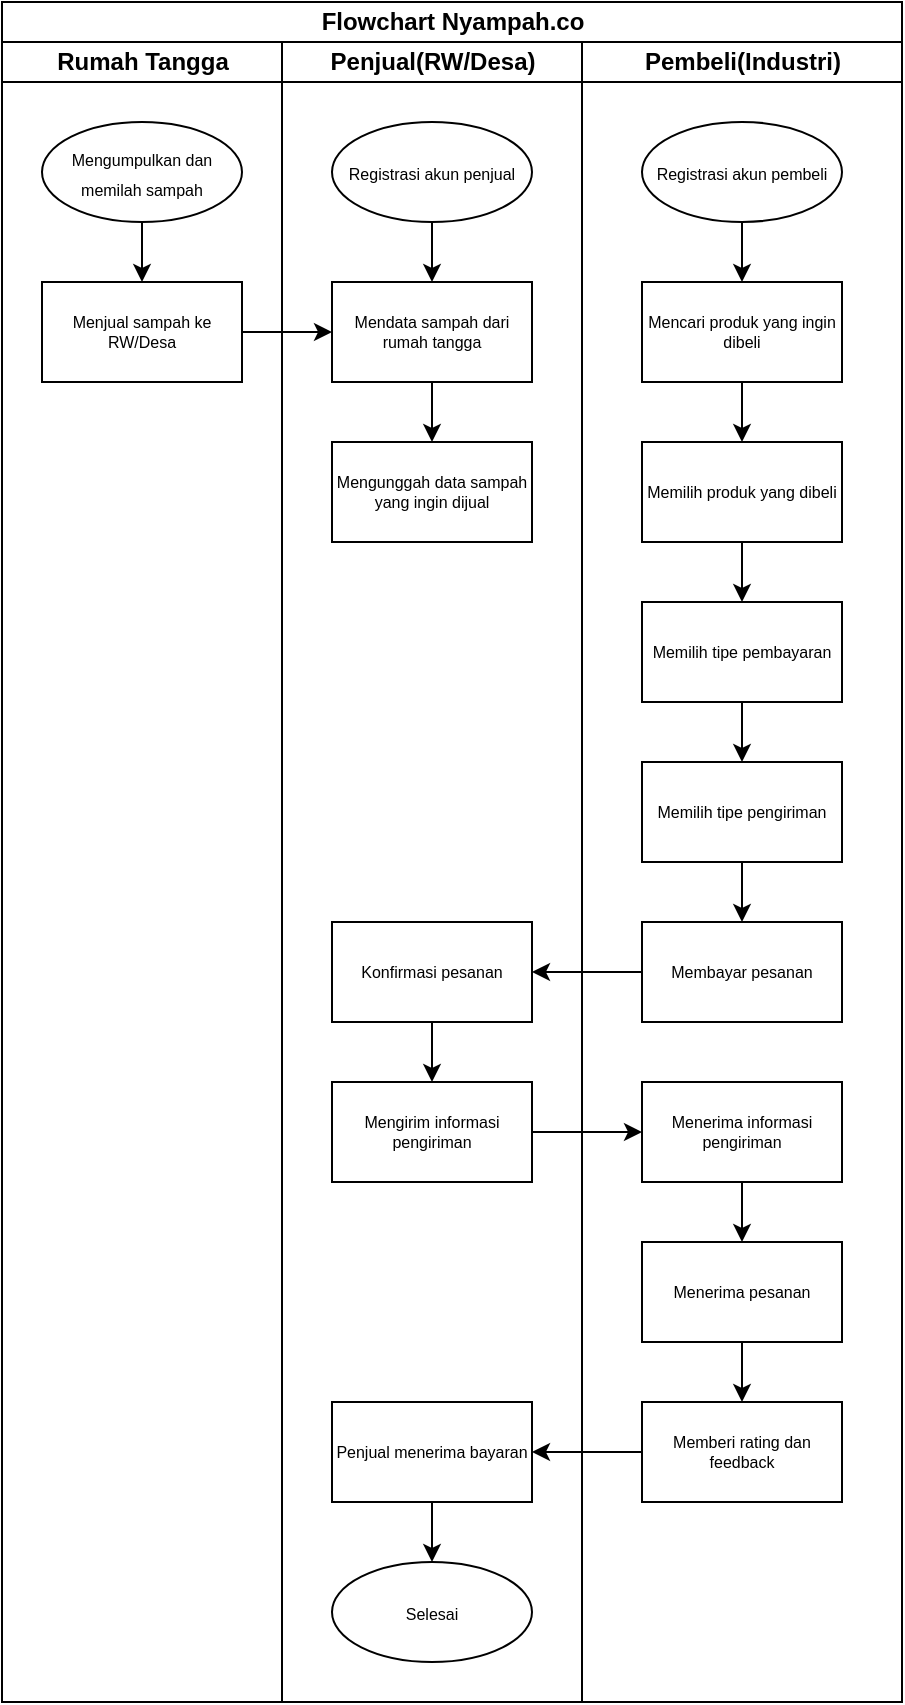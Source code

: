 <mxfile version="20.7.4" type="github">
  <diagram id="NDGz58qo5Z7HPsP7iwJc" name="Page-1">
    <mxGraphModel dx="674" dy="2286" grid="1" gridSize="10" guides="1" tooltips="1" connect="1" arrows="1" fold="1" page="1" pageScale="1" pageWidth="850" pageHeight="1100" math="0" shadow="0">
      <root>
        <mxCell id="0" />
        <mxCell id="1" parent="0" />
        <mxCell id="CqRJkIQoV9bxLGI7mG-t-1" value="Flowchart Nyampah.co" style="swimlane;childLayout=stackLayout;resizeParent=1;resizeParentMax=0;startSize=20;html=1;" vertex="1" parent="1">
          <mxGeometry x="180" y="-570" width="450" height="850" as="geometry" />
        </mxCell>
        <mxCell id="CqRJkIQoV9bxLGI7mG-t-2" value="Rumah Tangga" style="swimlane;startSize=20;html=1;" vertex="1" parent="CqRJkIQoV9bxLGI7mG-t-1">
          <mxGeometry y="20" width="140" height="830" as="geometry" />
        </mxCell>
        <mxCell id="CqRJkIQoV9bxLGI7mG-t-7" value="" style="edgeStyle=orthogonalEdgeStyle;rounded=0;orthogonalLoop=1;jettySize=auto;html=1;fontSize=8;" edge="1" parent="CqRJkIQoV9bxLGI7mG-t-2" source="CqRJkIQoV9bxLGI7mG-t-5" target="CqRJkIQoV9bxLGI7mG-t-6">
          <mxGeometry relative="1" as="geometry" />
        </mxCell>
        <mxCell id="CqRJkIQoV9bxLGI7mG-t-5" value="&lt;font style=&quot;font-size: 8px;&quot;&gt;Mengumpulkan dan memilah sampah&lt;/font&gt;" style="ellipse;whiteSpace=wrap;html=1;" vertex="1" parent="CqRJkIQoV9bxLGI7mG-t-2">
          <mxGeometry x="20" y="40" width="100" height="50" as="geometry" />
        </mxCell>
        <mxCell id="CqRJkIQoV9bxLGI7mG-t-6" value="Menjual sampah ke RW/Desa" style="rounded=0;whiteSpace=wrap;html=1;fontSize=8;" vertex="1" parent="CqRJkIQoV9bxLGI7mG-t-2">
          <mxGeometry x="20" y="120" width="100" height="50" as="geometry" />
        </mxCell>
        <mxCell id="CqRJkIQoV9bxLGI7mG-t-3" value="Penjual(RW/Desa)" style="swimlane;startSize=20;html=1;" vertex="1" parent="CqRJkIQoV9bxLGI7mG-t-1">
          <mxGeometry x="140" y="20" width="150" height="830" as="geometry" />
        </mxCell>
        <mxCell id="CqRJkIQoV9bxLGI7mG-t-15" value="" style="edgeStyle=orthogonalEdgeStyle;rounded=0;orthogonalLoop=1;jettySize=auto;html=1;fontSize=8;" edge="1" parent="CqRJkIQoV9bxLGI7mG-t-3" source="CqRJkIQoV9bxLGI7mG-t-12" target="CqRJkIQoV9bxLGI7mG-t-13">
          <mxGeometry relative="1" as="geometry" />
        </mxCell>
        <mxCell id="CqRJkIQoV9bxLGI7mG-t-12" value="&lt;span style=&quot;font-size: 8px;&quot;&gt;Registrasi akun penjual&lt;/span&gt;" style="ellipse;whiteSpace=wrap;html=1;" vertex="1" parent="CqRJkIQoV9bxLGI7mG-t-3">
          <mxGeometry x="25" y="40" width="100" height="50" as="geometry" />
        </mxCell>
        <mxCell id="CqRJkIQoV9bxLGI7mG-t-17" value="" style="edgeStyle=orthogonalEdgeStyle;rounded=0;orthogonalLoop=1;jettySize=auto;html=1;fontSize=8;" edge="1" parent="CqRJkIQoV9bxLGI7mG-t-3" source="CqRJkIQoV9bxLGI7mG-t-13" target="CqRJkIQoV9bxLGI7mG-t-16">
          <mxGeometry relative="1" as="geometry" />
        </mxCell>
        <mxCell id="CqRJkIQoV9bxLGI7mG-t-13" value="Mendata sampah dari rumah tangga" style="rounded=0;whiteSpace=wrap;html=1;fontSize=8;" vertex="1" parent="CqRJkIQoV9bxLGI7mG-t-3">
          <mxGeometry x="25" y="120" width="100" height="50" as="geometry" />
        </mxCell>
        <mxCell id="CqRJkIQoV9bxLGI7mG-t-16" value="Mengunggah data sampah yang ingin dijual" style="rounded=0;whiteSpace=wrap;html=1;fontSize=8;" vertex="1" parent="CqRJkIQoV9bxLGI7mG-t-3">
          <mxGeometry x="25" y="200" width="100" height="50" as="geometry" />
        </mxCell>
        <mxCell id="CqRJkIQoV9bxLGI7mG-t-34" value="" style="edgeStyle=orthogonalEdgeStyle;rounded=0;orthogonalLoop=1;jettySize=auto;html=1;fontSize=8;" edge="1" parent="CqRJkIQoV9bxLGI7mG-t-3" source="CqRJkIQoV9bxLGI7mG-t-31" target="CqRJkIQoV9bxLGI7mG-t-33">
          <mxGeometry relative="1" as="geometry" />
        </mxCell>
        <mxCell id="CqRJkIQoV9bxLGI7mG-t-31" value="Konfirmasi pesanan" style="rounded=0;whiteSpace=wrap;html=1;fontSize=8;" vertex="1" parent="CqRJkIQoV9bxLGI7mG-t-3">
          <mxGeometry x="25" y="440" width="100" height="50" as="geometry" />
        </mxCell>
        <mxCell id="CqRJkIQoV9bxLGI7mG-t-33" value="Mengirim informasi pengiriman" style="rounded=0;whiteSpace=wrap;html=1;fontSize=8;" vertex="1" parent="CqRJkIQoV9bxLGI7mG-t-3">
          <mxGeometry x="25" y="520" width="100" height="50" as="geometry" />
        </mxCell>
        <mxCell id="CqRJkIQoV9bxLGI7mG-t-44" value="" style="edgeStyle=orthogonalEdgeStyle;rounded=0;orthogonalLoop=1;jettySize=auto;html=1;fontSize=8;" edge="1" parent="CqRJkIQoV9bxLGI7mG-t-3" source="CqRJkIQoV9bxLGI7mG-t-41" target="CqRJkIQoV9bxLGI7mG-t-43">
          <mxGeometry relative="1" as="geometry" />
        </mxCell>
        <mxCell id="CqRJkIQoV9bxLGI7mG-t-41" value="Penjual menerima bayaran" style="rounded=0;whiteSpace=wrap;html=1;fontSize=8;" vertex="1" parent="CqRJkIQoV9bxLGI7mG-t-3">
          <mxGeometry x="25" y="680" width="100" height="50" as="geometry" />
        </mxCell>
        <mxCell id="CqRJkIQoV9bxLGI7mG-t-43" value="&lt;span style=&quot;font-size: 8px;&quot;&gt;Selesai&lt;/span&gt;" style="ellipse;whiteSpace=wrap;html=1;" vertex="1" parent="CqRJkIQoV9bxLGI7mG-t-3">
          <mxGeometry x="25" y="760" width="100" height="50" as="geometry" />
        </mxCell>
        <mxCell id="CqRJkIQoV9bxLGI7mG-t-4" value="Pembeli(Industri)" style="swimlane;startSize=20;html=1;" vertex="1" parent="CqRJkIQoV9bxLGI7mG-t-1">
          <mxGeometry x="290" y="20" width="160" height="830" as="geometry" />
        </mxCell>
        <mxCell id="CqRJkIQoV9bxLGI7mG-t-20" value="" style="edgeStyle=orthogonalEdgeStyle;rounded=0;orthogonalLoop=1;jettySize=auto;html=1;fontSize=8;" edge="1" parent="CqRJkIQoV9bxLGI7mG-t-4" source="CqRJkIQoV9bxLGI7mG-t-18" target="CqRJkIQoV9bxLGI7mG-t-19">
          <mxGeometry relative="1" as="geometry" />
        </mxCell>
        <mxCell id="CqRJkIQoV9bxLGI7mG-t-18" value="&lt;span style=&quot;font-size: 8px;&quot;&gt;Registrasi akun pembeli&lt;/span&gt;" style="ellipse;whiteSpace=wrap;html=1;" vertex="1" parent="CqRJkIQoV9bxLGI7mG-t-4">
          <mxGeometry x="30" y="40" width="100" height="50" as="geometry" />
        </mxCell>
        <mxCell id="CqRJkIQoV9bxLGI7mG-t-22" value="" style="edgeStyle=orthogonalEdgeStyle;rounded=0;orthogonalLoop=1;jettySize=auto;html=1;fontSize=8;" edge="1" parent="CqRJkIQoV9bxLGI7mG-t-4" source="CqRJkIQoV9bxLGI7mG-t-19" target="CqRJkIQoV9bxLGI7mG-t-21">
          <mxGeometry relative="1" as="geometry" />
        </mxCell>
        <mxCell id="CqRJkIQoV9bxLGI7mG-t-19" value="Mencari produk yang ingin dibeli" style="rounded=0;whiteSpace=wrap;html=1;fontSize=8;" vertex="1" parent="CqRJkIQoV9bxLGI7mG-t-4">
          <mxGeometry x="30" y="120" width="100" height="50" as="geometry" />
        </mxCell>
        <mxCell id="CqRJkIQoV9bxLGI7mG-t-24" value="" style="edgeStyle=orthogonalEdgeStyle;rounded=0;orthogonalLoop=1;jettySize=auto;html=1;fontSize=8;" edge="1" parent="CqRJkIQoV9bxLGI7mG-t-4" source="CqRJkIQoV9bxLGI7mG-t-21" target="CqRJkIQoV9bxLGI7mG-t-23">
          <mxGeometry relative="1" as="geometry" />
        </mxCell>
        <mxCell id="CqRJkIQoV9bxLGI7mG-t-21" value="Memilih produk yang dibeli" style="rounded=0;whiteSpace=wrap;html=1;fontSize=8;" vertex="1" parent="CqRJkIQoV9bxLGI7mG-t-4">
          <mxGeometry x="30" y="200" width="100" height="50" as="geometry" />
        </mxCell>
        <mxCell id="CqRJkIQoV9bxLGI7mG-t-28" value="" style="edgeStyle=orthogonalEdgeStyle;rounded=0;orthogonalLoop=1;jettySize=auto;html=1;fontSize=8;" edge="1" parent="CqRJkIQoV9bxLGI7mG-t-4" source="CqRJkIQoV9bxLGI7mG-t-23" target="CqRJkIQoV9bxLGI7mG-t-27">
          <mxGeometry relative="1" as="geometry" />
        </mxCell>
        <mxCell id="CqRJkIQoV9bxLGI7mG-t-23" value="Memilih tipe pembayaran" style="rounded=0;whiteSpace=wrap;html=1;fontSize=8;" vertex="1" parent="CqRJkIQoV9bxLGI7mG-t-4">
          <mxGeometry x="30" y="280" width="100" height="50" as="geometry" />
        </mxCell>
        <mxCell id="CqRJkIQoV9bxLGI7mG-t-27" value="Memilih tipe pengiriman" style="rounded=0;whiteSpace=wrap;html=1;fontSize=8;" vertex="1" parent="CqRJkIQoV9bxLGI7mG-t-4">
          <mxGeometry x="30" y="360" width="100" height="50" as="geometry" />
        </mxCell>
        <mxCell id="CqRJkIQoV9bxLGI7mG-t-29" value="Membayar pesanan" style="rounded=0;whiteSpace=wrap;html=1;fontSize=8;" vertex="1" parent="CqRJkIQoV9bxLGI7mG-t-4">
          <mxGeometry x="30" y="440" width="100" height="50" as="geometry" />
        </mxCell>
        <mxCell id="CqRJkIQoV9bxLGI7mG-t-30" value="" style="edgeStyle=orthogonalEdgeStyle;rounded=0;orthogonalLoop=1;jettySize=auto;html=1;fontSize=8;" edge="1" parent="CqRJkIQoV9bxLGI7mG-t-4" source="CqRJkIQoV9bxLGI7mG-t-27" target="CqRJkIQoV9bxLGI7mG-t-29">
          <mxGeometry relative="1" as="geometry" />
        </mxCell>
        <mxCell id="CqRJkIQoV9bxLGI7mG-t-38" value="" style="edgeStyle=orthogonalEdgeStyle;rounded=0;orthogonalLoop=1;jettySize=auto;html=1;fontSize=8;" edge="1" parent="CqRJkIQoV9bxLGI7mG-t-4" source="CqRJkIQoV9bxLGI7mG-t-35" target="CqRJkIQoV9bxLGI7mG-t-37">
          <mxGeometry relative="1" as="geometry" />
        </mxCell>
        <mxCell id="CqRJkIQoV9bxLGI7mG-t-35" value="Menerima informasi pengiriman" style="rounded=0;whiteSpace=wrap;html=1;fontSize=8;" vertex="1" parent="CqRJkIQoV9bxLGI7mG-t-4">
          <mxGeometry x="30" y="520" width="100" height="50" as="geometry" />
        </mxCell>
        <mxCell id="CqRJkIQoV9bxLGI7mG-t-40" value="" style="edgeStyle=orthogonalEdgeStyle;rounded=0;orthogonalLoop=1;jettySize=auto;html=1;fontSize=8;" edge="1" parent="CqRJkIQoV9bxLGI7mG-t-4" source="CqRJkIQoV9bxLGI7mG-t-37" target="CqRJkIQoV9bxLGI7mG-t-39">
          <mxGeometry relative="1" as="geometry" />
        </mxCell>
        <mxCell id="CqRJkIQoV9bxLGI7mG-t-37" value="Menerima pesanan" style="rounded=0;whiteSpace=wrap;html=1;fontSize=8;" vertex="1" parent="CqRJkIQoV9bxLGI7mG-t-4">
          <mxGeometry x="30" y="600" width="100" height="50" as="geometry" />
        </mxCell>
        <mxCell id="CqRJkIQoV9bxLGI7mG-t-39" value="Memberi rating dan feedback" style="rounded=0;whiteSpace=wrap;html=1;fontSize=8;" vertex="1" parent="CqRJkIQoV9bxLGI7mG-t-4">
          <mxGeometry x="30" y="680" width="100" height="50" as="geometry" />
        </mxCell>
        <mxCell id="CqRJkIQoV9bxLGI7mG-t-10" value="" style="edgeStyle=orthogonalEdgeStyle;rounded=0;orthogonalLoop=1;jettySize=auto;html=1;fontSize=8;" edge="1" parent="CqRJkIQoV9bxLGI7mG-t-1" source="CqRJkIQoV9bxLGI7mG-t-6">
          <mxGeometry relative="1" as="geometry">
            <mxPoint x="165.0" y="165" as="targetPoint" />
          </mxGeometry>
        </mxCell>
        <mxCell id="CqRJkIQoV9bxLGI7mG-t-32" value="" style="edgeStyle=orthogonalEdgeStyle;rounded=0;orthogonalLoop=1;jettySize=auto;html=1;fontSize=8;" edge="1" parent="CqRJkIQoV9bxLGI7mG-t-1" source="CqRJkIQoV9bxLGI7mG-t-29" target="CqRJkIQoV9bxLGI7mG-t-31">
          <mxGeometry relative="1" as="geometry" />
        </mxCell>
        <mxCell id="CqRJkIQoV9bxLGI7mG-t-36" value="" style="edgeStyle=orthogonalEdgeStyle;rounded=0;orthogonalLoop=1;jettySize=auto;html=1;fontSize=8;" edge="1" parent="CqRJkIQoV9bxLGI7mG-t-1" source="CqRJkIQoV9bxLGI7mG-t-33" target="CqRJkIQoV9bxLGI7mG-t-35">
          <mxGeometry relative="1" as="geometry" />
        </mxCell>
        <mxCell id="CqRJkIQoV9bxLGI7mG-t-42" value="" style="edgeStyle=orthogonalEdgeStyle;rounded=0;orthogonalLoop=1;jettySize=auto;html=1;fontSize=8;" edge="1" parent="CqRJkIQoV9bxLGI7mG-t-1" source="CqRJkIQoV9bxLGI7mG-t-39" target="CqRJkIQoV9bxLGI7mG-t-41">
          <mxGeometry relative="1" as="geometry" />
        </mxCell>
      </root>
    </mxGraphModel>
  </diagram>
</mxfile>
